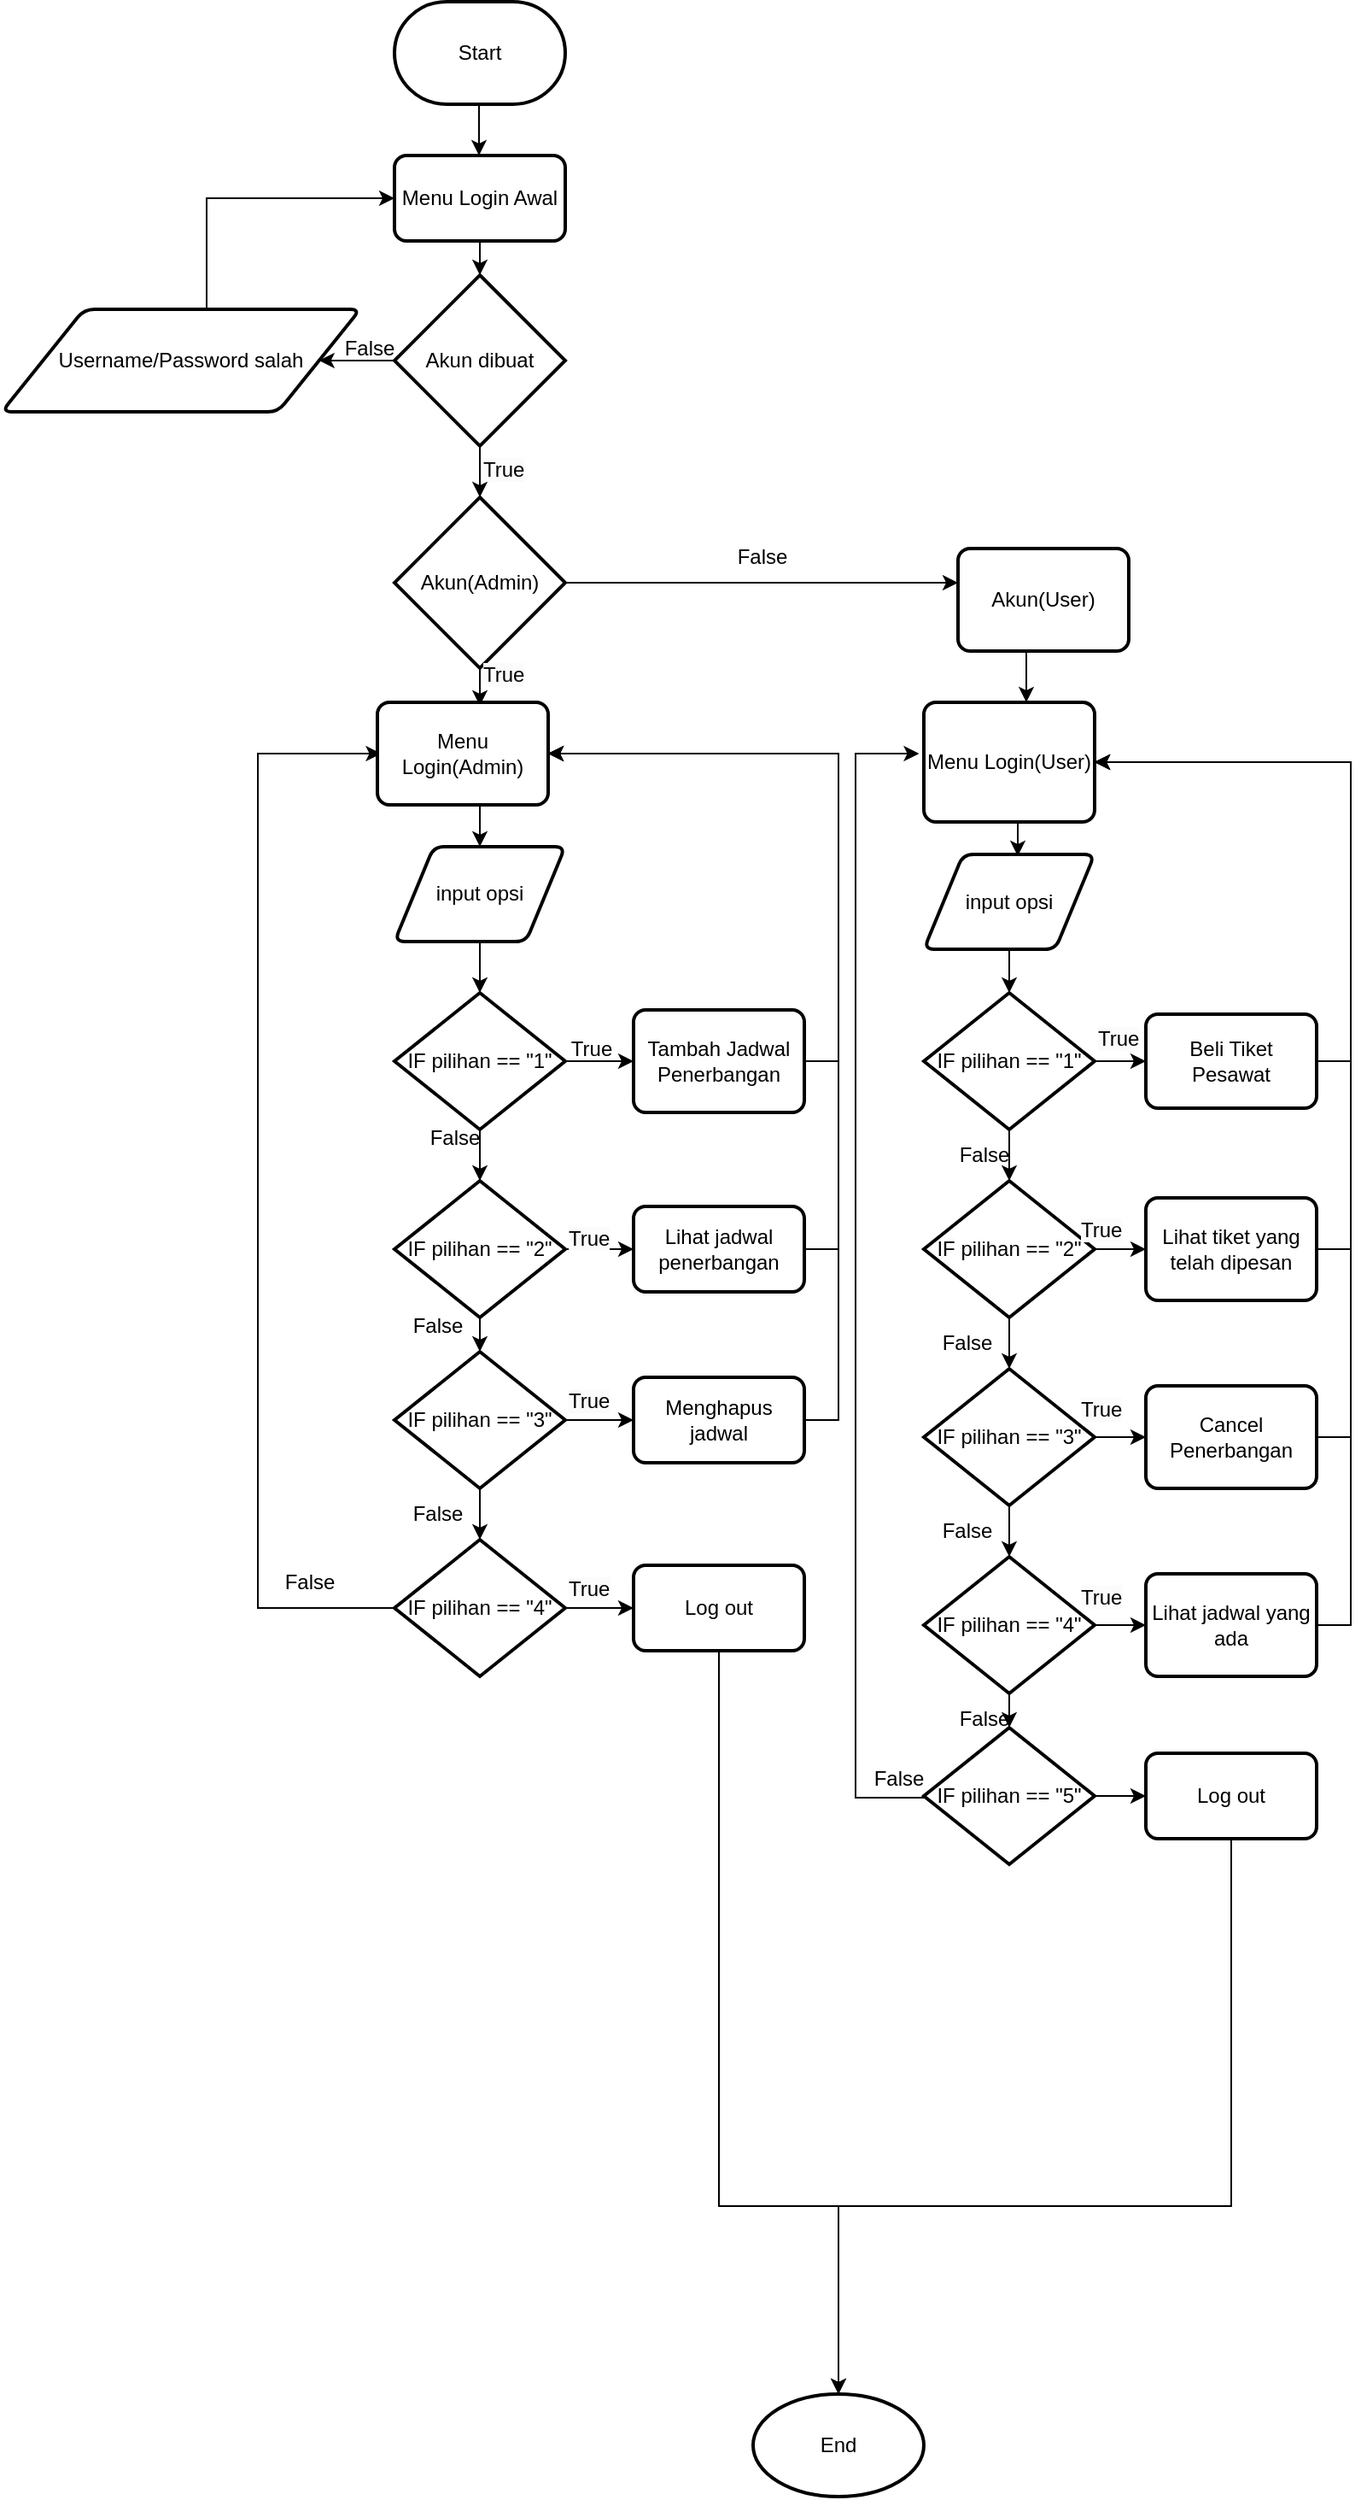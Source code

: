 <mxfile version="24.7.17">
  <diagram name="Halaman-1" id="RhAHzfEslm-8_6d0kz8L">
    <mxGraphModel dx="975" dy="630" grid="1" gridSize="10" guides="1" tooltips="1" connect="1" arrows="1" fold="1" page="1" pageScale="1" pageWidth="827" pageHeight="1169" math="0" shadow="0">
      <root>
        <mxCell id="0" />
        <mxCell id="1" parent="0" />
        <mxCell id="JUs6LuxFgyAX4qPeMsuV-2" value="" style="endArrow=classic;html=1;rounded=0;exitX=0.5;exitY=1;exitDx=0;exitDy=0;" parent="1" edge="1">
          <mxGeometry width="50" height="50" relative="1" as="geometry">
            <mxPoint x="399.5" y="90" as="sourcePoint" />
            <mxPoint x="399.5" y="120" as="targetPoint" />
          </mxGeometry>
        </mxCell>
        <mxCell id="JUs6LuxFgyAX4qPeMsuV-4" value="Start" style="strokeWidth=2;html=1;shape=mxgraph.flowchart.terminator;whiteSpace=wrap;" parent="1" vertex="1">
          <mxGeometry x="350" y="30" width="100" height="60" as="geometry" />
        </mxCell>
        <mxCell id="JUs6LuxFgyAX4qPeMsuV-7" value="Menu Login Awal" style="rounded=1;whiteSpace=wrap;html=1;absoluteArcSize=1;arcSize=14;strokeWidth=2;" parent="1" vertex="1">
          <mxGeometry x="350" y="120" width="100" height="50" as="geometry" />
        </mxCell>
        <mxCell id="JUs6LuxFgyAX4qPeMsuV-10" style="edgeStyle=orthogonalEdgeStyle;rounded=0;orthogonalLoop=1;jettySize=auto;html=1;entryX=0.5;entryY=0;entryDx=0;entryDy=0;entryPerimeter=0;" parent="1" edge="1">
          <mxGeometry relative="1" as="geometry">
            <mxPoint x="400" y="170" as="sourcePoint" />
            <mxPoint x="400" y="190" as="targetPoint" />
            <Array as="points">
              <mxPoint x="400" y="190" />
            </Array>
          </mxGeometry>
        </mxCell>
        <mxCell id="JUs6LuxFgyAX4qPeMsuV-33" style="edgeStyle=orthogonalEdgeStyle;rounded=0;orthogonalLoop=1;jettySize=auto;html=1;exitX=0;exitY=0.5;exitDx=0;exitDy=0;exitPerimeter=0;entryX=1;entryY=0.5;entryDx=0;entryDy=0;" parent="1" source="JUs6LuxFgyAX4qPeMsuV-31" target="JUs6LuxFgyAX4qPeMsuV-32" edge="1">
          <mxGeometry relative="1" as="geometry" />
        </mxCell>
        <mxCell id="JUs6LuxFgyAX4qPeMsuV-31" value="Akun dibuat" style="strokeWidth=2;html=1;shape=mxgraph.flowchart.decision;whiteSpace=wrap;" parent="1" vertex="1">
          <mxGeometry x="350" y="190" width="100" height="100" as="geometry" />
        </mxCell>
        <mxCell id="JUs6LuxFgyAX4qPeMsuV-35" style="edgeStyle=orthogonalEdgeStyle;rounded=0;orthogonalLoop=1;jettySize=auto;html=1;entryX=0;entryY=0.5;entryDx=0;entryDy=0;" parent="1" edge="1">
          <mxGeometry relative="1" as="geometry">
            <mxPoint x="350" y="145" as="targetPoint" />
            <mxPoint x="240" y="210" as="sourcePoint" />
            <Array as="points">
              <mxPoint x="240" y="145" />
            </Array>
          </mxGeometry>
        </mxCell>
        <mxCell id="JUs6LuxFgyAX4qPeMsuV-32" value="Username/Password salah" style="shape=parallelogram;html=1;strokeWidth=2;perimeter=parallelogramPerimeter;whiteSpace=wrap;rounded=1;arcSize=12;size=0.23;" parent="1" vertex="1">
          <mxGeometry x="120" y="210" width="210" height="60" as="geometry" />
        </mxCell>
        <mxCell id="JUs6LuxFgyAX4qPeMsuV-34" style="edgeStyle=orthogonalEdgeStyle;rounded=0;orthogonalLoop=1;jettySize=auto;html=1;exitX=0;exitY=0.5;exitDx=0;exitDy=0;entryX=0;entryY=0.5;entryDx=0;entryDy=0;" parent="1" source="JUs6LuxFgyAX4qPeMsuV-7" target="JUs6LuxFgyAX4qPeMsuV-7" edge="1">
          <mxGeometry relative="1" as="geometry" />
        </mxCell>
        <mxCell id="JUs6LuxFgyAX4qPeMsuV-36" value="False" style="text;html=1;align=center;verticalAlign=middle;resizable=0;points=[];autosize=1;strokeColor=none;fillColor=none;" parent="1" vertex="1">
          <mxGeometry x="310" y="218" width="50" height="30" as="geometry" />
        </mxCell>
        <mxCell id="U2IZUbKnJ6Ty25HU_rPE-4" style="edgeStyle=orthogonalEdgeStyle;rounded=0;orthogonalLoop=1;jettySize=auto;html=1;exitX=1;exitY=0.5;exitDx=0;exitDy=0;exitPerimeter=0;" edge="1" parent="1" source="JUs6LuxFgyAX4qPeMsuV-37">
          <mxGeometry relative="1" as="geometry">
            <mxPoint x="680" y="370" as="targetPoint" />
          </mxGeometry>
        </mxCell>
        <mxCell id="JUs6LuxFgyAX4qPeMsuV-37" value="Akun(Admin)" style="strokeWidth=2;html=1;shape=mxgraph.flowchart.decision;whiteSpace=wrap;" parent="1" vertex="1">
          <mxGeometry x="350" y="320" width="100" height="100" as="geometry" />
        </mxCell>
        <mxCell id="JUs6LuxFgyAX4qPeMsuV-38" style="edgeStyle=orthogonalEdgeStyle;rounded=0;orthogonalLoop=1;jettySize=auto;html=1;exitX=0.5;exitY=1;exitDx=0;exitDy=0;exitPerimeter=0;entryX=0.5;entryY=0;entryDx=0;entryDy=0;entryPerimeter=0;" parent="1" source="JUs6LuxFgyAX4qPeMsuV-31" target="JUs6LuxFgyAX4qPeMsuV-37" edge="1">
          <mxGeometry relative="1" as="geometry" />
        </mxCell>
        <mxCell id="JUs6LuxFgyAX4qPeMsuV-42" style="edgeStyle=orthogonalEdgeStyle;rounded=0;orthogonalLoop=1;jettySize=auto;html=1;exitX=0.5;exitY=1;exitDx=0;exitDy=0;entryX=0.5;entryY=0;entryDx=0;entryDy=0;" parent="1" target="JUs6LuxFgyAX4qPeMsuV-41" edge="1">
          <mxGeometry relative="1" as="geometry">
            <mxPoint x="400" y="500" as="sourcePoint" />
          </mxGeometry>
        </mxCell>
        <mxCell id="JUs6LuxFgyAX4qPeMsuV-40" style="edgeStyle=orthogonalEdgeStyle;rounded=0;orthogonalLoop=1;jettySize=auto;html=1;exitX=0.5;exitY=1;exitDx=0;exitDy=0;exitPerimeter=0;" parent="1" source="JUs6LuxFgyAX4qPeMsuV-37" edge="1">
          <mxGeometry relative="1" as="geometry">
            <mxPoint x="400" y="442" as="targetPoint" />
            <Array as="points">
              <mxPoint x="400" y="442" />
            </Array>
          </mxGeometry>
        </mxCell>
        <mxCell id="JUs6LuxFgyAX4qPeMsuV-41" value="input opsi" style="shape=parallelogram;html=1;strokeWidth=2;perimeter=parallelogramPerimeter;whiteSpace=wrap;rounded=1;arcSize=12;size=0.23;" parent="1" vertex="1">
          <mxGeometry x="350" y="524.5" width="100" height="55.5" as="geometry" />
        </mxCell>
        <mxCell id="JUs6LuxFgyAX4qPeMsuV-45" style="edgeStyle=orthogonalEdgeStyle;rounded=0;orthogonalLoop=1;jettySize=auto;html=1;exitX=1;exitY=0.5;exitDx=0;exitDy=0;exitPerimeter=0;" parent="1" source="JUs6LuxFgyAX4qPeMsuV-43" edge="1">
          <mxGeometry relative="1" as="geometry">
            <mxPoint x="490" y="650" as="targetPoint" />
          </mxGeometry>
        </mxCell>
        <mxCell id="JUs6LuxFgyAX4qPeMsuV-48" style="edgeStyle=orthogonalEdgeStyle;rounded=0;orthogonalLoop=1;jettySize=auto;html=1;exitX=0.5;exitY=1;exitDx=0;exitDy=0;exitPerimeter=0;" parent="1" source="JUs6LuxFgyAX4qPeMsuV-43" edge="1">
          <mxGeometry relative="1" as="geometry">
            <mxPoint x="400" y="720" as="targetPoint" />
          </mxGeometry>
        </mxCell>
        <mxCell id="JUs6LuxFgyAX4qPeMsuV-43" value="IF pilihan == &quot;1&quot;" style="strokeWidth=2;html=1;shape=mxgraph.flowchart.decision;whiteSpace=wrap;" parent="1" vertex="1">
          <mxGeometry x="350" y="610" width="100" height="80" as="geometry" />
        </mxCell>
        <mxCell id="JUs6LuxFgyAX4qPeMsuV-44" style="edgeStyle=orthogonalEdgeStyle;rounded=0;orthogonalLoop=1;jettySize=auto;html=1;exitX=0.5;exitY=1;exitDx=0;exitDy=0;entryX=0.5;entryY=0;entryDx=0;entryDy=0;entryPerimeter=0;" parent="1" source="JUs6LuxFgyAX4qPeMsuV-41" target="JUs6LuxFgyAX4qPeMsuV-43" edge="1">
          <mxGeometry relative="1" as="geometry" />
        </mxCell>
        <mxCell id="JUs6LuxFgyAX4qPeMsuV-46" value="True" style="text;html=1;align=center;verticalAlign=middle;resizable=0;points=[];autosize=1;strokeColor=none;fillColor=none;" parent="1" vertex="1">
          <mxGeometry x="440" y="628" width="50" height="30" as="geometry" />
        </mxCell>
        <mxCell id="U2IZUbKnJ6Ty25HU_rPE-8" style="edgeStyle=orthogonalEdgeStyle;rounded=0;orthogonalLoop=1;jettySize=auto;html=1;exitX=1;exitY=0.5;exitDx=0;exitDy=0;entryX=1;entryY=0.5;entryDx=0;entryDy=0;" edge="1" parent="1" source="JUs6LuxFgyAX4qPeMsuV-47" target="U2IZUbKnJ6Ty25HU_rPE-1">
          <mxGeometry relative="1" as="geometry" />
        </mxCell>
        <mxCell id="JUs6LuxFgyAX4qPeMsuV-47" value="Tambah Jadwal Penerbangan" style="rounded=1;whiteSpace=wrap;html=1;absoluteArcSize=1;arcSize=14;strokeWidth=2;" parent="1" vertex="1">
          <mxGeometry x="490" y="620" width="100" height="60" as="geometry" />
        </mxCell>
        <mxCell id="JUs6LuxFgyAX4qPeMsuV-50" style="edgeStyle=orthogonalEdgeStyle;rounded=0;orthogonalLoop=1;jettySize=auto;html=1;exitX=1;exitY=0.5;exitDx=0;exitDy=0;exitPerimeter=0;" parent="1" source="JUs6LuxFgyAX4qPeMsuV-49" target="JUs6LuxFgyAX4qPeMsuV-51" edge="1">
          <mxGeometry relative="1" as="geometry">
            <mxPoint x="490" y="760" as="targetPoint" />
          </mxGeometry>
        </mxCell>
        <mxCell id="JUs6LuxFgyAX4qPeMsuV-49" value="IF pilihan == &quot;2&quot;" style="strokeWidth=2;html=1;shape=mxgraph.flowchart.decision;whiteSpace=wrap;" parent="1" vertex="1">
          <mxGeometry x="350" y="720" width="100" height="80" as="geometry" />
        </mxCell>
        <mxCell id="U2IZUbKnJ6Ty25HU_rPE-7" style="edgeStyle=orthogonalEdgeStyle;rounded=0;orthogonalLoop=1;jettySize=auto;html=1;exitX=1;exitY=0.5;exitDx=0;exitDy=0;entryX=1;entryY=0.5;entryDx=0;entryDy=0;" edge="1" parent="1" source="JUs6LuxFgyAX4qPeMsuV-51" target="U2IZUbKnJ6Ty25HU_rPE-1">
          <mxGeometry relative="1" as="geometry" />
        </mxCell>
        <mxCell id="JUs6LuxFgyAX4qPeMsuV-51" value="Lihat jadwal penerbangan" style="rounded=1;whiteSpace=wrap;html=1;absoluteArcSize=1;arcSize=14;strokeWidth=2;" parent="1" vertex="1">
          <mxGeometry x="490" y="735" width="100" height="50" as="geometry" />
        </mxCell>
        <mxCell id="JUs6LuxFgyAX4qPeMsuV-52" value="&lt;span style=&quot;color: rgb(0, 0, 0); font-family: Helvetica; font-size: 12px; font-style: normal; font-variant-ligatures: normal; font-variant-caps: normal; font-weight: 400; letter-spacing: normal; orphans: 2; text-align: center; text-indent: 0px; text-transform: none; widows: 2; word-spacing: 0px; -webkit-text-stroke-width: 0px; white-space: nowrap; background-color: rgb(251, 251, 251); text-decoration-thickness: initial; text-decoration-style: initial; text-decoration-color: initial; display: inline !important; float: none;&quot;&gt;True&lt;/span&gt;" style="text;whiteSpace=wrap;html=1;" parent="1" vertex="1">
          <mxGeometry x="450" y="740" width="60" height="40" as="geometry" />
        </mxCell>
        <mxCell id="JUs6LuxFgyAX4qPeMsuV-54" style="edgeStyle=orthogonalEdgeStyle;rounded=0;orthogonalLoop=1;jettySize=auto;html=1;exitX=1;exitY=0.5;exitDx=0;exitDy=0;exitPerimeter=0;" parent="1" source="JUs6LuxFgyAX4qPeMsuV-53" target="JUs6LuxFgyAX4qPeMsuV-55" edge="1">
          <mxGeometry relative="1" as="geometry">
            <mxPoint x="490" y="860" as="targetPoint" />
          </mxGeometry>
        </mxCell>
        <mxCell id="JUs6LuxFgyAX4qPeMsuV-58" value="" style="edgeStyle=orthogonalEdgeStyle;rounded=0;orthogonalLoop=1;jettySize=auto;html=1;" parent="1" source="JUs6LuxFgyAX4qPeMsuV-53" target="JUs6LuxFgyAX4qPeMsuV-57" edge="1">
          <mxGeometry relative="1" as="geometry" />
        </mxCell>
        <mxCell id="JUs6LuxFgyAX4qPeMsuV-53" value="IF pilihan == &quot;3&quot;" style="strokeWidth=2;html=1;shape=mxgraph.flowchart.decision;whiteSpace=wrap;" parent="1" vertex="1">
          <mxGeometry x="350" y="820" width="100" height="80" as="geometry" />
        </mxCell>
        <mxCell id="U2IZUbKnJ6Ty25HU_rPE-6" style="edgeStyle=orthogonalEdgeStyle;rounded=0;orthogonalLoop=1;jettySize=auto;html=1;exitX=1;exitY=0.5;exitDx=0;exitDy=0;entryX=1;entryY=0.5;entryDx=0;entryDy=0;" edge="1" parent="1" source="JUs6LuxFgyAX4qPeMsuV-55" target="U2IZUbKnJ6Ty25HU_rPE-1">
          <mxGeometry relative="1" as="geometry">
            <mxPoint x="450" y="470" as="targetPoint" />
            <Array as="points">
              <mxPoint x="610" y="860" />
              <mxPoint x="610" y="470" />
            </Array>
          </mxGeometry>
        </mxCell>
        <mxCell id="JUs6LuxFgyAX4qPeMsuV-55" value="Menghapus jadwal" style="rounded=1;whiteSpace=wrap;html=1;absoluteArcSize=1;arcSize=14;strokeWidth=2;" parent="1" vertex="1">
          <mxGeometry x="490" y="835" width="100" height="50" as="geometry" />
        </mxCell>
        <mxCell id="JUs6LuxFgyAX4qPeMsuV-56" style="edgeStyle=orthogonalEdgeStyle;rounded=0;orthogonalLoop=1;jettySize=auto;html=1;exitX=0.5;exitY=1;exitDx=0;exitDy=0;exitPerimeter=0;entryX=0.5;entryY=0;entryDx=0;entryDy=0;entryPerimeter=0;" parent="1" source="JUs6LuxFgyAX4qPeMsuV-49" target="JUs6LuxFgyAX4qPeMsuV-53" edge="1">
          <mxGeometry relative="1" as="geometry" />
        </mxCell>
        <mxCell id="JUs6LuxFgyAX4qPeMsuV-59" style="edgeStyle=orthogonalEdgeStyle;rounded=0;orthogonalLoop=1;jettySize=auto;html=1;exitX=1;exitY=0.5;exitDx=0;exitDy=0;exitPerimeter=0;" parent="1" source="JUs6LuxFgyAX4qPeMsuV-57" target="JUs6LuxFgyAX4qPeMsuV-60" edge="1">
          <mxGeometry relative="1" as="geometry">
            <mxPoint x="490" y="970" as="targetPoint" />
          </mxGeometry>
        </mxCell>
        <mxCell id="JUs6LuxFgyAX4qPeMsuV-127" style="edgeStyle=orthogonalEdgeStyle;rounded=0;orthogonalLoop=1;jettySize=auto;html=1;exitX=0;exitY=0.5;exitDx=0;exitDy=0;exitPerimeter=0;" parent="1" source="JUs6LuxFgyAX4qPeMsuV-57" edge="1">
          <mxGeometry relative="1" as="geometry">
            <Array as="points">
              <mxPoint x="270" y="970" />
              <mxPoint x="270" y="470" />
            </Array>
            <mxPoint x="342.25" y="470" as="targetPoint" />
          </mxGeometry>
        </mxCell>
        <mxCell id="JUs6LuxFgyAX4qPeMsuV-57" value="IF pilihan == &quot;4&quot;" style="strokeWidth=2;html=1;shape=mxgraph.flowchart.decision;whiteSpace=wrap;" parent="1" vertex="1">
          <mxGeometry x="350" y="930" width="100" height="80" as="geometry" />
        </mxCell>
        <mxCell id="JUs6LuxFgyAX4qPeMsuV-96" style="edgeStyle=orthogonalEdgeStyle;rounded=0;orthogonalLoop=1;jettySize=auto;html=1;exitX=0.5;exitY=1;exitDx=0;exitDy=0;entryX=0.5;entryY=0;entryDx=0;entryDy=0;entryPerimeter=0;" parent="1" source="JUs6LuxFgyAX4qPeMsuV-60" target="JUs6LuxFgyAX4qPeMsuV-93" edge="1">
          <mxGeometry relative="1" as="geometry">
            <mxPoint x="610" y="1180" as="targetPoint" />
            <Array as="points">
              <mxPoint x="540" y="1320" />
              <mxPoint x="610" y="1320" />
            </Array>
          </mxGeometry>
        </mxCell>
        <mxCell id="JUs6LuxFgyAX4qPeMsuV-60" value="Log out" style="rounded=1;whiteSpace=wrap;html=1;absoluteArcSize=1;arcSize=14;strokeWidth=2;" parent="1" vertex="1">
          <mxGeometry x="490" y="945" width="100" height="50" as="geometry" />
        </mxCell>
        <mxCell id="JUs6LuxFgyAX4qPeMsuV-61" value="&lt;span style=&quot;color: rgb(0, 0, 0); font-family: Helvetica; font-size: 12px; font-style: normal; font-variant-ligatures: normal; font-variant-caps: normal; font-weight: 400; letter-spacing: normal; orphans: 2; text-align: center; text-indent: 0px; text-transform: none; widows: 2; word-spacing: 0px; -webkit-text-stroke-width: 0px; white-space: nowrap; background-color: rgb(251, 251, 251); text-decoration-thickness: initial; text-decoration-style: initial; text-decoration-color: initial; display: inline !important; float: none;&quot;&gt;True&lt;/span&gt;" style="text;whiteSpace=wrap;html=1;" parent="1" vertex="1">
          <mxGeometry x="400" y="410" width="60" height="40" as="geometry" />
        </mxCell>
        <mxCell id="JUs6LuxFgyAX4qPeMsuV-64" style="edgeStyle=orthogonalEdgeStyle;rounded=0;orthogonalLoop=1;jettySize=auto;html=1;exitX=0.5;exitY=1;exitDx=0;exitDy=0;" parent="1" edge="1">
          <mxGeometry relative="1" as="geometry">
            <mxPoint x="720" y="440" as="targetPoint" />
            <mxPoint x="720" y="410" as="sourcePoint" />
          </mxGeometry>
        </mxCell>
        <mxCell id="JUs6LuxFgyAX4qPeMsuV-66" style="edgeStyle=orthogonalEdgeStyle;rounded=0;orthogonalLoop=1;jettySize=auto;html=1;exitX=0.5;exitY=1;exitDx=0;exitDy=0;" parent="1" edge="1">
          <mxGeometry relative="1" as="geometry">
            <mxPoint x="715" y="530" as="targetPoint" />
            <mxPoint x="715" y="500" as="sourcePoint" />
          </mxGeometry>
        </mxCell>
        <mxCell id="JUs6LuxFgyAX4qPeMsuV-67" value="input opsi" style="shape=parallelogram;html=1;strokeWidth=2;perimeter=parallelogramPerimeter;whiteSpace=wrap;rounded=1;arcSize=12;size=0.23;" parent="1" vertex="1">
          <mxGeometry x="660" y="529" width="100" height="55.5" as="geometry" />
        </mxCell>
        <mxCell id="JUs6LuxFgyAX4qPeMsuV-103" style="edgeStyle=orthogonalEdgeStyle;rounded=0;orthogonalLoop=1;jettySize=auto;html=1;exitX=1;exitY=0.5;exitDx=0;exitDy=0;exitPerimeter=0;entryX=0;entryY=0.5;entryDx=0;entryDy=0;" parent="1" source="JUs6LuxFgyAX4qPeMsuV-68" target="JUs6LuxFgyAX4qPeMsuV-70" edge="1">
          <mxGeometry relative="1" as="geometry" />
        </mxCell>
        <mxCell id="JUs6LuxFgyAX4qPeMsuV-68" value="IF pilihan == &quot;1&quot;" style="strokeWidth=2;html=1;shape=mxgraph.flowchart.decision;whiteSpace=wrap;" parent="1" vertex="1">
          <mxGeometry x="660" y="610" width="100" height="80" as="geometry" />
        </mxCell>
        <mxCell id="JUs6LuxFgyAX4qPeMsuV-69" style="edgeStyle=orthogonalEdgeStyle;rounded=0;orthogonalLoop=1;jettySize=auto;html=1;exitX=0.5;exitY=1;exitDx=0;exitDy=0;entryX=0.5;entryY=0;entryDx=0;entryDy=0;entryPerimeter=0;" parent="1" source="JUs6LuxFgyAX4qPeMsuV-67" target="JUs6LuxFgyAX4qPeMsuV-68" edge="1">
          <mxGeometry relative="1" as="geometry" />
        </mxCell>
        <mxCell id="U2IZUbKnJ6Ty25HU_rPE-12" style="edgeStyle=orthogonalEdgeStyle;rounded=0;orthogonalLoop=1;jettySize=auto;html=1;exitX=1;exitY=0.5;exitDx=0;exitDy=0;entryX=1;entryY=0.5;entryDx=0;entryDy=0;" edge="1" parent="1" source="JUs6LuxFgyAX4qPeMsuV-70" target="U2IZUbKnJ6Ty25HU_rPE-2">
          <mxGeometry relative="1" as="geometry" />
        </mxCell>
        <mxCell id="JUs6LuxFgyAX4qPeMsuV-70" value="Beli Tiket Pesawat" style="rounded=1;whiteSpace=wrap;html=1;absoluteArcSize=1;arcSize=14;strokeWidth=2;" parent="1" vertex="1">
          <mxGeometry x="790" y="622.5" width="100" height="55" as="geometry" />
        </mxCell>
        <mxCell id="JUs6LuxFgyAX4qPeMsuV-75" style="edgeStyle=orthogonalEdgeStyle;rounded=0;orthogonalLoop=1;jettySize=auto;html=1;exitX=1;exitY=0.5;exitDx=0;exitDy=0;exitPerimeter=0;entryX=0;entryY=0.5;entryDx=0;entryDy=0;" parent="1" source="JUs6LuxFgyAX4qPeMsuV-72" target="JUs6LuxFgyAX4qPeMsuV-74" edge="1">
          <mxGeometry relative="1" as="geometry" />
        </mxCell>
        <mxCell id="JUs6LuxFgyAX4qPeMsuV-72" value="IF pilihan == &quot;2&quot;" style="strokeWidth=2;html=1;shape=mxgraph.flowchart.decision;whiteSpace=wrap;" parent="1" vertex="1">
          <mxGeometry x="660" y="720" width="100" height="80" as="geometry" />
        </mxCell>
        <mxCell id="JUs6LuxFgyAX4qPeMsuV-73" style="edgeStyle=orthogonalEdgeStyle;rounded=0;orthogonalLoop=1;jettySize=auto;html=1;exitX=0.5;exitY=1;exitDx=0;exitDy=0;exitPerimeter=0;entryX=0.5;entryY=0;entryDx=0;entryDy=0;entryPerimeter=0;" parent="1" source="JUs6LuxFgyAX4qPeMsuV-68" target="JUs6LuxFgyAX4qPeMsuV-72" edge="1">
          <mxGeometry relative="1" as="geometry" />
        </mxCell>
        <mxCell id="U2IZUbKnJ6Ty25HU_rPE-11" style="edgeStyle=orthogonalEdgeStyle;rounded=0;orthogonalLoop=1;jettySize=auto;html=1;exitX=1;exitY=0.5;exitDx=0;exitDy=0;entryX=1;entryY=0.5;entryDx=0;entryDy=0;" edge="1" parent="1" source="JUs6LuxFgyAX4qPeMsuV-74" target="U2IZUbKnJ6Ty25HU_rPE-2">
          <mxGeometry relative="1" as="geometry" />
        </mxCell>
        <mxCell id="JUs6LuxFgyAX4qPeMsuV-74" value="Lihat tiket yang telah dipesan" style="rounded=1;whiteSpace=wrap;html=1;absoluteArcSize=1;arcSize=14;strokeWidth=2;" parent="1" vertex="1">
          <mxGeometry x="790" y="730" width="100" height="60" as="geometry" />
        </mxCell>
        <mxCell id="JUs6LuxFgyAX4qPeMsuV-79" style="edgeStyle=orthogonalEdgeStyle;rounded=0;orthogonalLoop=1;jettySize=auto;html=1;exitX=1;exitY=0.5;exitDx=0;exitDy=0;exitPerimeter=0;entryX=0;entryY=0.5;entryDx=0;entryDy=0;" parent="1" source="JUs6LuxFgyAX4qPeMsuV-76" target="JUs6LuxFgyAX4qPeMsuV-78" edge="1">
          <mxGeometry relative="1" as="geometry" />
        </mxCell>
        <mxCell id="JUs6LuxFgyAX4qPeMsuV-76" value="IF pilihan == &quot;3&quot;" style="strokeWidth=2;html=1;shape=mxgraph.flowchart.decision;whiteSpace=wrap;" parent="1" vertex="1">
          <mxGeometry x="660" y="830" width="100" height="80" as="geometry" />
        </mxCell>
        <mxCell id="JUs6LuxFgyAX4qPeMsuV-77" style="edgeStyle=orthogonalEdgeStyle;rounded=0;orthogonalLoop=1;jettySize=auto;html=1;exitX=0.5;exitY=1;exitDx=0;exitDy=0;exitPerimeter=0;entryX=0.5;entryY=0;entryDx=0;entryDy=0;entryPerimeter=0;" parent="1" source="JUs6LuxFgyAX4qPeMsuV-72" target="JUs6LuxFgyAX4qPeMsuV-76" edge="1">
          <mxGeometry relative="1" as="geometry" />
        </mxCell>
        <mxCell id="U2IZUbKnJ6Ty25HU_rPE-10" style="edgeStyle=orthogonalEdgeStyle;rounded=0;orthogonalLoop=1;jettySize=auto;html=1;exitX=1;exitY=0.5;exitDx=0;exitDy=0;entryX=1;entryY=0.5;entryDx=0;entryDy=0;" edge="1" parent="1" source="JUs6LuxFgyAX4qPeMsuV-78" target="U2IZUbKnJ6Ty25HU_rPE-2">
          <mxGeometry relative="1" as="geometry" />
        </mxCell>
        <mxCell id="JUs6LuxFgyAX4qPeMsuV-78" value="Cancel Penerbangan" style="rounded=1;whiteSpace=wrap;html=1;absoluteArcSize=1;arcSize=14;strokeWidth=2;" parent="1" vertex="1">
          <mxGeometry x="790" y="840" width="100" height="60" as="geometry" />
        </mxCell>
        <mxCell id="JUs6LuxFgyAX4qPeMsuV-83" style="edgeStyle=orthogonalEdgeStyle;rounded=0;orthogonalLoop=1;jettySize=auto;html=1;exitX=1;exitY=0.5;exitDx=0;exitDy=0;exitPerimeter=0;entryX=0;entryY=0.5;entryDx=0;entryDy=0;" parent="1" source="JUs6LuxFgyAX4qPeMsuV-80" target="JUs6LuxFgyAX4qPeMsuV-82" edge="1">
          <mxGeometry relative="1" as="geometry" />
        </mxCell>
        <mxCell id="JUs6LuxFgyAX4qPeMsuV-128" style="edgeStyle=orthogonalEdgeStyle;rounded=0;orthogonalLoop=1;jettySize=auto;html=1;exitX=1.077;exitY=0.53;exitDx=0;exitDy=0;exitPerimeter=0;" parent="1" source="JUs6LuxFgyAX4qPeMsuV-129" edge="1">
          <mxGeometry relative="1" as="geometry">
            <Array as="points">
              <mxPoint x="620" y="1081" />
              <mxPoint x="620" y="470" />
            </Array>
            <mxPoint x="657.25" y="470" as="targetPoint" />
          </mxGeometry>
        </mxCell>
        <mxCell id="JUs6LuxFgyAX4qPeMsuV-80" value="IF pilihan == &quot;4&quot;" style="strokeWidth=2;html=1;shape=mxgraph.flowchart.decision;whiteSpace=wrap;" parent="1" vertex="1">
          <mxGeometry x="660" y="940" width="100" height="80" as="geometry" />
        </mxCell>
        <mxCell id="JUs6LuxFgyAX4qPeMsuV-81" style="edgeStyle=orthogonalEdgeStyle;rounded=0;orthogonalLoop=1;jettySize=auto;html=1;exitX=0.5;exitY=1;exitDx=0;exitDy=0;exitPerimeter=0;entryX=0.5;entryY=0;entryDx=0;entryDy=0;entryPerimeter=0;" parent="1" source="JUs6LuxFgyAX4qPeMsuV-76" target="JUs6LuxFgyAX4qPeMsuV-80" edge="1">
          <mxGeometry relative="1" as="geometry" />
        </mxCell>
        <mxCell id="U2IZUbKnJ6Ty25HU_rPE-9" style="edgeStyle=orthogonalEdgeStyle;rounded=0;orthogonalLoop=1;jettySize=auto;html=1;exitX=1;exitY=0.5;exitDx=0;exitDy=0;entryX=1;entryY=0.5;entryDx=0;entryDy=0;" edge="1" parent="1" source="JUs6LuxFgyAX4qPeMsuV-82" target="U2IZUbKnJ6Ty25HU_rPE-2">
          <mxGeometry relative="1" as="geometry" />
        </mxCell>
        <mxCell id="JUs6LuxFgyAX4qPeMsuV-82" value="Lihat jadwal yang ada" style="rounded=1;whiteSpace=wrap;html=1;absoluteArcSize=1;arcSize=14;strokeWidth=2;" parent="1" vertex="1">
          <mxGeometry x="790" y="950" width="100" height="60" as="geometry" />
        </mxCell>
        <mxCell id="JUs6LuxFgyAX4qPeMsuV-92" style="edgeStyle=orthogonalEdgeStyle;rounded=0;orthogonalLoop=1;jettySize=auto;html=1;exitX=1;exitY=0.5;exitDx=0;exitDy=0;exitPerimeter=0;entryX=0;entryY=0.5;entryDx=0;entryDy=0;" parent="1" source="JUs6LuxFgyAX4qPeMsuV-84" target="JUs6LuxFgyAX4qPeMsuV-86" edge="1">
          <mxGeometry relative="1" as="geometry" />
        </mxCell>
        <mxCell id="JUs6LuxFgyAX4qPeMsuV-84" value="IF pilihan == &quot;5&quot;" style="strokeWidth=2;html=1;shape=mxgraph.flowchart.decision;whiteSpace=wrap;" parent="1" vertex="1">
          <mxGeometry x="660" y="1040" width="100" height="80" as="geometry" />
        </mxCell>
        <mxCell id="JUs6LuxFgyAX4qPeMsuV-85" style="edgeStyle=orthogonalEdgeStyle;rounded=0;orthogonalLoop=1;jettySize=auto;html=1;exitX=0.5;exitY=1;exitDx=0;exitDy=0;exitPerimeter=0;entryX=0.5;entryY=0;entryDx=0;entryDy=0;entryPerimeter=0;" parent="1" source="JUs6LuxFgyAX4qPeMsuV-80" target="JUs6LuxFgyAX4qPeMsuV-84" edge="1">
          <mxGeometry relative="1" as="geometry" />
        </mxCell>
        <mxCell id="JUs6LuxFgyAX4qPeMsuV-94" style="edgeStyle=orthogonalEdgeStyle;rounded=0;orthogonalLoop=1;jettySize=auto;html=1;exitX=0.5;exitY=1;exitDx=0;exitDy=0;entryX=0.5;entryY=0;entryDx=0;entryDy=0;entryPerimeter=0;" parent="1" source="JUs6LuxFgyAX4qPeMsuV-86" target="JUs6LuxFgyAX4qPeMsuV-93" edge="1">
          <mxGeometry relative="1" as="geometry">
            <mxPoint x="610" y="1180" as="targetPoint" />
            <Array as="points">
              <mxPoint x="840" y="1320" />
              <mxPoint x="610" y="1320" />
            </Array>
          </mxGeometry>
        </mxCell>
        <mxCell id="JUs6LuxFgyAX4qPeMsuV-86" value="Log out" style="rounded=1;whiteSpace=wrap;html=1;absoluteArcSize=1;arcSize=14;strokeWidth=2;" parent="1" vertex="1">
          <mxGeometry x="790" y="1055" width="100" height="50" as="geometry" />
        </mxCell>
        <mxCell id="JUs6LuxFgyAX4qPeMsuV-93" value="End" style="strokeWidth=2;html=1;shape=mxgraph.flowchart.start_1;whiteSpace=wrap;" parent="1" vertex="1">
          <mxGeometry x="560" y="1430" width="100" height="60" as="geometry" />
        </mxCell>
        <mxCell id="JUs6LuxFgyAX4qPeMsuV-97" value="&lt;span style=&quot;color: rgb(0, 0, 0); font-family: Helvetica; font-size: 12px; font-style: normal; font-variant-ligatures: normal; font-variant-caps: normal; font-weight: 400; letter-spacing: normal; orphans: 2; text-align: center; text-indent: 0px; text-transform: none; widows: 2; word-spacing: 0px; -webkit-text-stroke-width: 0px; white-space: nowrap; background-color: rgb(251, 251, 251); text-decoration-thickness: initial; text-decoration-style: initial; text-decoration-color: initial; display: inline !important; float: none;&quot;&gt;True&lt;/span&gt;" style="text;whiteSpace=wrap;html=1;" parent="1" vertex="1">
          <mxGeometry x="450" y="835" width="60" height="40" as="geometry" />
        </mxCell>
        <mxCell id="JUs6LuxFgyAX4qPeMsuV-98" value="&lt;span style=&quot;color: rgb(0, 0, 0); font-family: Helvetica; font-size: 12px; font-style: normal; font-variant-ligatures: normal; font-variant-caps: normal; font-weight: 400; letter-spacing: normal; orphans: 2; text-align: center; text-indent: 0px; text-transform: none; widows: 2; word-spacing: 0px; -webkit-text-stroke-width: 0px; white-space: nowrap; background-color: rgb(251, 251, 251); text-decoration-thickness: initial; text-decoration-style: initial; text-decoration-color: initial; display: inline !important; float: none;&quot;&gt;True&lt;/span&gt;" style="text;whiteSpace=wrap;html=1;" parent="1" vertex="1">
          <mxGeometry x="450" y="945" width="60" height="40" as="geometry" />
        </mxCell>
        <mxCell id="JUs6LuxFgyAX4qPeMsuV-101" style="edgeStyle=orthogonalEdgeStyle;rounded=0;orthogonalLoop=1;jettySize=auto;html=1;exitX=0.5;exitY=1;exitDx=0;exitDy=0;" parent="1" edge="1">
          <mxGeometry relative="1" as="geometry">
            <mxPoint x="780" y="668" as="sourcePoint" />
            <mxPoint x="780" y="668" as="targetPoint" />
          </mxGeometry>
        </mxCell>
        <mxCell id="JUs6LuxFgyAX4qPeMsuV-102" style="edgeStyle=orthogonalEdgeStyle;rounded=0;orthogonalLoop=1;jettySize=auto;html=1;exitX=0.5;exitY=1;exitDx=0;exitDy=0;" parent="1" edge="1">
          <mxGeometry relative="1" as="geometry">
            <mxPoint x="780" y="668" as="sourcePoint" />
            <mxPoint x="780" y="668" as="targetPoint" />
          </mxGeometry>
        </mxCell>
        <mxCell id="JUs6LuxFgyAX4qPeMsuV-104" value="&lt;span style=&quot;color: rgb(0, 0, 0); font-family: Helvetica; font-size: 12px; font-style: normal; font-variant-ligatures: normal; font-variant-caps: normal; font-weight: 400; letter-spacing: normal; orphans: 2; text-align: center; text-indent: 0px; text-transform: none; widows: 2; word-spacing: 0px; -webkit-text-stroke-width: 0px; white-space: nowrap; background-color: rgb(251, 251, 251); text-decoration-thickness: initial; text-decoration-style: initial; text-decoration-color: initial; display: inline !important; float: none;&quot;&gt;True&lt;/span&gt;" style="text;whiteSpace=wrap;html=1;" parent="1" vertex="1">
          <mxGeometry x="760" y="623" width="60" height="40" as="geometry" />
        </mxCell>
        <mxCell id="JUs6LuxFgyAX4qPeMsuV-105" value="&lt;span style=&quot;color: rgb(0, 0, 0); font-family: Helvetica; font-size: 12px; font-style: normal; font-variant-ligatures: normal; font-variant-caps: normal; font-weight: 400; letter-spacing: normal; orphans: 2; text-align: center; text-indent: 0px; text-transform: none; widows: 2; word-spacing: 0px; -webkit-text-stroke-width: 0px; white-space: nowrap; background-color: rgb(251, 251, 251); text-decoration-thickness: initial; text-decoration-style: initial; text-decoration-color: initial; display: inline !important; float: none;&quot;&gt;True&lt;/span&gt;" style="text;whiteSpace=wrap;html=1;" parent="1" vertex="1">
          <mxGeometry x="750" y="735" width="60" height="40" as="geometry" />
        </mxCell>
        <mxCell id="JUs6LuxFgyAX4qPeMsuV-106" value="&lt;span style=&quot;color: rgb(0, 0, 0); font-family: Helvetica; font-size: 12px; font-style: normal; font-variant-ligatures: normal; font-variant-caps: normal; font-weight: 400; letter-spacing: normal; orphans: 2; text-align: center; text-indent: 0px; text-transform: none; widows: 2; word-spacing: 0px; -webkit-text-stroke-width: 0px; white-space: nowrap; background-color: rgb(251, 251, 251); text-decoration-thickness: initial; text-decoration-style: initial; text-decoration-color: initial; display: inline !important; float: none;&quot;&gt;True&lt;/span&gt;" style="text;whiteSpace=wrap;html=1;" parent="1" vertex="1">
          <mxGeometry x="750" y="840" width="60" height="40" as="geometry" />
        </mxCell>
        <mxCell id="JUs6LuxFgyAX4qPeMsuV-107" value="&lt;span style=&quot;color: rgb(0, 0, 0); font-family: Helvetica; font-size: 12px; font-style: normal; font-variant-ligatures: normal; font-variant-caps: normal; font-weight: 400; letter-spacing: normal; orphans: 2; text-align: center; text-indent: 0px; text-transform: none; widows: 2; word-spacing: 0px; -webkit-text-stroke-width: 0px; white-space: nowrap; background-color: rgb(251, 251, 251); text-decoration-thickness: initial; text-decoration-style: initial; text-decoration-color: initial; display: inline !important; float: none;&quot;&gt;True&lt;/span&gt;" style="text;whiteSpace=wrap;html=1;" parent="1" vertex="1">
          <mxGeometry x="750" y="950" width="60" height="40" as="geometry" />
        </mxCell>
        <mxCell id="JUs6LuxFgyAX4qPeMsuV-112" value="False" style="text;html=1;align=center;verticalAlign=middle;resizable=0;points=[];autosize=1;strokeColor=none;fillColor=none;" parent="1" vertex="1">
          <mxGeometry x="360" y="680" width="50" height="30" as="geometry" />
        </mxCell>
        <mxCell id="JUs6LuxFgyAX4qPeMsuV-113" value="False" style="text;html=1;align=center;verticalAlign=middle;resizable=0;points=[];autosize=1;strokeColor=none;fillColor=none;" parent="1" vertex="1">
          <mxGeometry x="350" y="790" width="50" height="30" as="geometry" />
        </mxCell>
        <mxCell id="JUs6LuxFgyAX4qPeMsuV-114" value="False" style="text;html=1;align=center;verticalAlign=middle;resizable=0;points=[];autosize=1;strokeColor=none;fillColor=none;" parent="1" vertex="1">
          <mxGeometry x="350" y="900" width="50" height="30" as="geometry" />
        </mxCell>
        <mxCell id="JUs6LuxFgyAX4qPeMsuV-115" value="False" style="text;html=1;align=center;verticalAlign=middle;resizable=0;points=[];autosize=1;strokeColor=none;fillColor=none;" parent="1" vertex="1">
          <mxGeometry x="670" y="690" width="50" height="30" as="geometry" />
        </mxCell>
        <mxCell id="JUs6LuxFgyAX4qPeMsuV-116" value="False" style="text;html=1;align=center;verticalAlign=middle;resizable=0;points=[];autosize=1;strokeColor=none;fillColor=none;" parent="1" vertex="1">
          <mxGeometry x="660" y="800" width="50" height="30" as="geometry" />
        </mxCell>
        <mxCell id="JUs6LuxFgyAX4qPeMsuV-117" value="False" style="text;html=1;align=center;verticalAlign=middle;resizable=0;points=[];autosize=1;strokeColor=none;fillColor=none;" parent="1" vertex="1">
          <mxGeometry x="660" y="910" width="50" height="30" as="geometry" />
        </mxCell>
        <mxCell id="JUs6LuxFgyAX4qPeMsuV-118" value="False" style="text;html=1;align=center;verticalAlign=middle;resizable=0;points=[];autosize=1;strokeColor=none;fillColor=none;" parent="1" vertex="1">
          <mxGeometry x="670" y="1020" width="50" height="30" as="geometry" />
        </mxCell>
        <mxCell id="JUs6LuxFgyAX4qPeMsuV-129" value="False" style="text;html=1;align=center;verticalAlign=middle;resizable=0;points=[];autosize=1;strokeColor=none;fillColor=none;" parent="1" vertex="1">
          <mxGeometry x="620" y="1055" width="50" height="30" as="geometry" />
        </mxCell>
        <mxCell id="JUs6LuxFgyAX4qPeMsuV-130" value="False" style="text;html=1;align=center;verticalAlign=middle;resizable=0;points=[];autosize=1;strokeColor=none;fillColor=none;" parent="1" vertex="1">
          <mxGeometry x="275" y="940" width="50" height="30" as="geometry" />
        </mxCell>
        <mxCell id="JUs6LuxFgyAX4qPeMsuV-131" value="&lt;span style=&quot;color: rgb(0, 0, 0); font-family: Helvetica; font-size: 12px; font-style: normal; font-variant-ligatures: normal; font-variant-caps: normal; font-weight: 400; letter-spacing: normal; orphans: 2; text-align: center; text-indent: 0px; text-transform: none; widows: 2; word-spacing: 0px; -webkit-text-stroke-width: 0px; white-space: nowrap; background-color: rgb(251, 251, 251); text-decoration-thickness: initial; text-decoration-style: initial; text-decoration-color: initial; display: inline !important; float: none;&quot;&gt;True&lt;/span&gt;" style="text;whiteSpace=wrap;html=1;" parent="1" vertex="1">
          <mxGeometry x="400" y="290" width="60" height="40" as="geometry" />
        </mxCell>
        <mxCell id="JUs6LuxFgyAX4qPeMsuV-132" value="False" style="text;html=1;align=center;verticalAlign=middle;resizable=0;points=[];autosize=1;strokeColor=none;fillColor=none;" parent="1" vertex="1">
          <mxGeometry x="540" y="340" width="50" height="30" as="geometry" />
        </mxCell>
        <mxCell id="U2IZUbKnJ6Ty25HU_rPE-1" value="Menu Login(Admin)" style="rounded=1;whiteSpace=wrap;html=1;absoluteArcSize=1;arcSize=14;strokeWidth=2;" vertex="1" parent="1">
          <mxGeometry x="340" y="440" width="100" height="60" as="geometry" />
        </mxCell>
        <mxCell id="U2IZUbKnJ6Ty25HU_rPE-2" value="Menu Login(User)" style="rounded=1;whiteSpace=wrap;html=1;absoluteArcSize=1;arcSize=14;strokeWidth=2;" vertex="1" parent="1">
          <mxGeometry x="660" y="440" width="100" height="70" as="geometry" />
        </mxCell>
        <mxCell id="U2IZUbKnJ6Ty25HU_rPE-3" value="Akun(User)" style="rounded=1;whiteSpace=wrap;html=1;absoluteArcSize=1;arcSize=14;strokeWidth=2;" vertex="1" parent="1">
          <mxGeometry x="680" y="350" width="100" height="60" as="geometry" />
        </mxCell>
      </root>
    </mxGraphModel>
  </diagram>
</mxfile>
